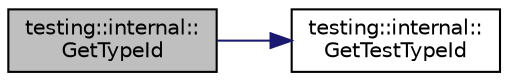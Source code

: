 digraph "testing::internal::GetTypeId"
{
  edge [fontname="Helvetica",fontsize="10",labelfontname="Helvetica",labelfontsize="10"];
  node [fontname="Helvetica",fontsize="10",shape=record];
  rankdir="LR";
  Node1114 [label="testing::internal::\lGetTypeId",height=0.2,width=0.4,color="black", fillcolor="grey75", style="filled", fontcolor="black"];
  Node1114 -> Node1115 [color="midnightblue",fontsize="10",style="solid",fontname="Helvetica"];
  Node1115 [label="testing::internal::\lGetTestTypeId",height=0.2,width=0.4,color="black", fillcolor="white", style="filled",URL="$d0/da7/namespacetesting_1_1internal.html#ad0d66d56ead224263cd100c1d6bfc562"];
}
